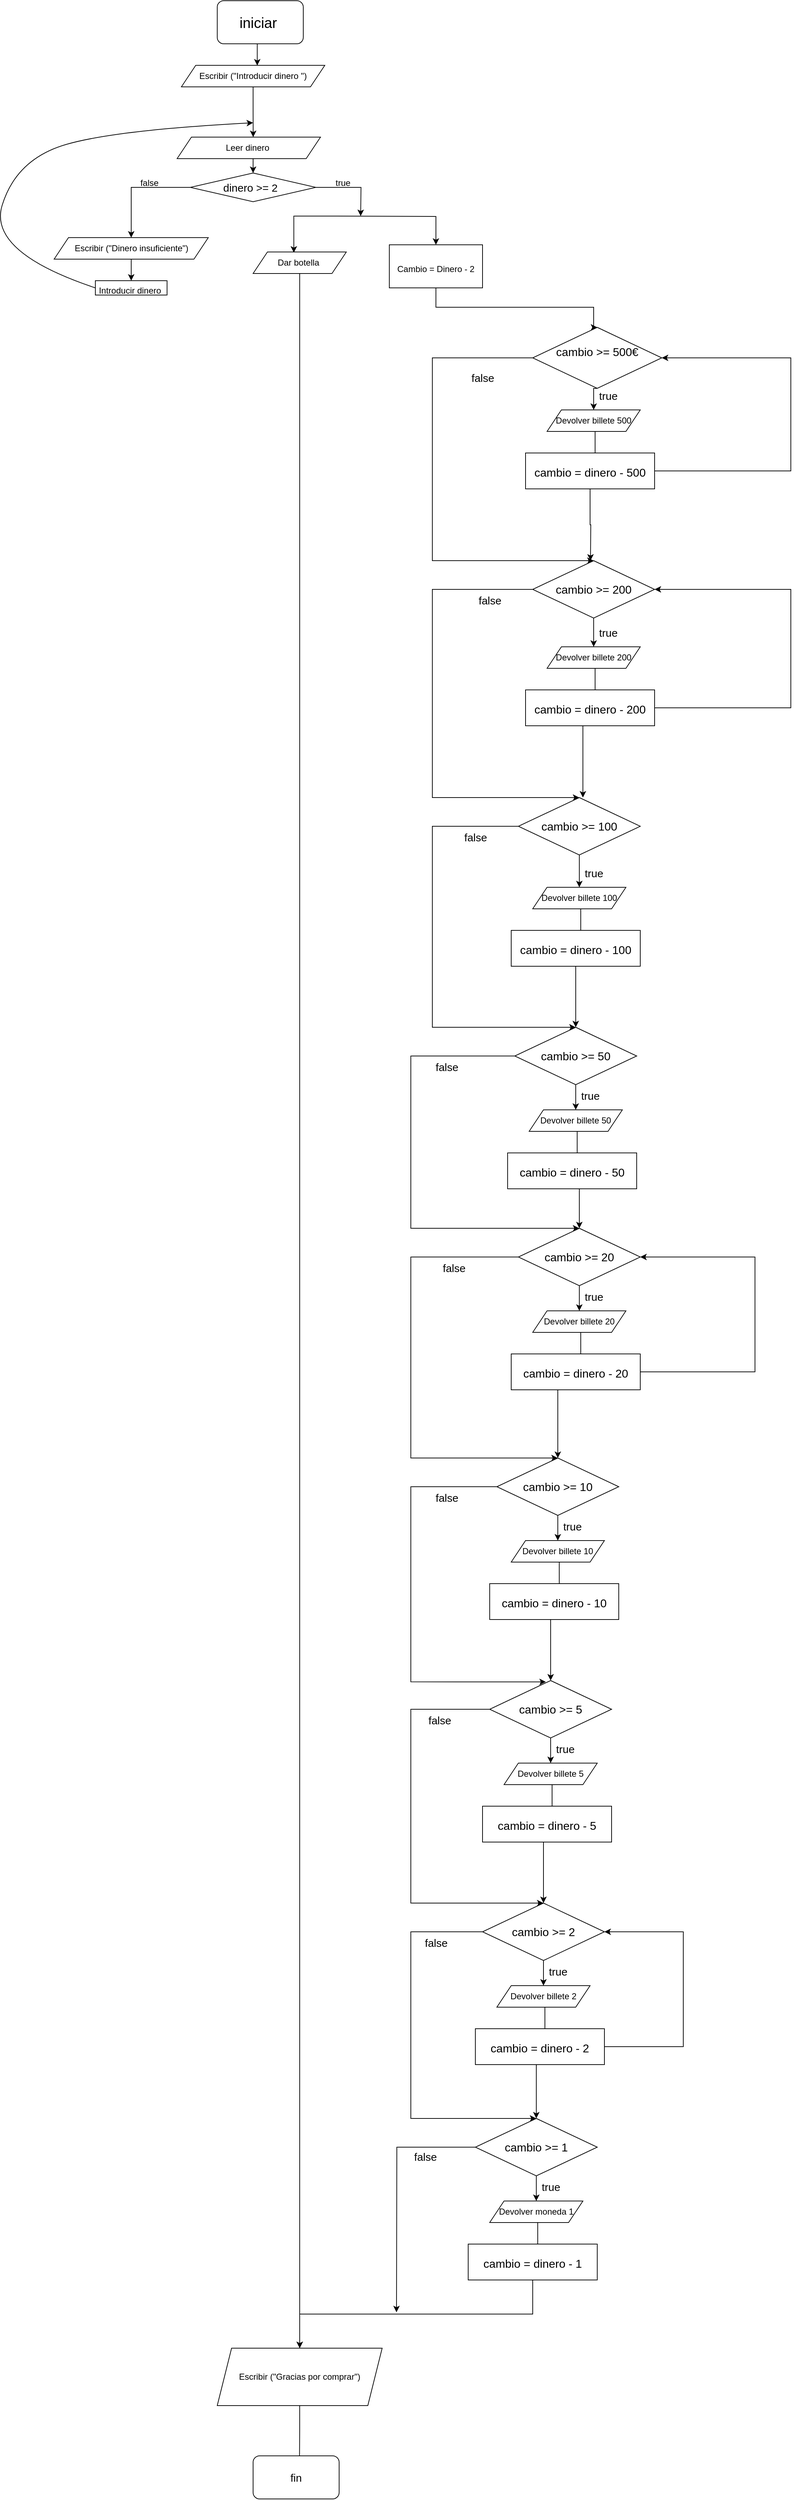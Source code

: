 <mxfile version="20.3.3" type="github">
  <diagram id="sttQ9vXUCq9UvJe0Id4P" name="Página-1">
    <mxGraphModel dx="1185" dy="1804" grid="1" gridSize="10" guides="1" tooltips="1" connect="1" arrows="1" fold="1" page="1" pageScale="1" pageWidth="827" pageHeight="1169" math="0" shadow="0">
      <root>
        <mxCell id="0" />
        <mxCell id="1" parent="0" />
        <mxCell id="5afcZ3_Ja8RxjOa46S36-48" style="edgeStyle=orthogonalEdgeStyle;rounded=0;orthogonalLoop=1;jettySize=auto;html=1;exitX=0.5;exitY=1;exitDx=0;exitDy=0;entryX=0.529;entryY=0.01;entryDx=0;entryDy=0;entryPerimeter=0;fontSize=15;" edge="1" parent="1" source="cwpP_aH2PxJBFw5BAHNS-1" target="5afcZ3_Ja8RxjOa46S36-45">
          <mxGeometry relative="1" as="geometry" />
        </mxCell>
        <mxCell id="cwpP_aH2PxJBFw5BAHNS-1" value="&lt;font style=&quot;font-size: 20px;&quot;&gt;iniciar&amp;nbsp;&lt;/font&gt;" style="rounded=1;whiteSpace=wrap;html=1;" parent="1" vertex="1">
          <mxGeometry x="370" y="-80" width="120" height="60" as="geometry" />
        </mxCell>
        <mxCell id="5afcZ3_Ja8RxjOa46S36-56" style="edgeStyle=orthogonalEdgeStyle;rounded=0;orthogonalLoop=1;jettySize=auto;html=1;exitX=0.5;exitY=1;exitDx=0;exitDy=0;entryX=0.5;entryY=0;entryDx=0;entryDy=0;fontSize=15;" edge="1" parent="1" source="cwpP_aH2PxJBFw5BAHNS-3" target="5afcZ3_Ja8RxjOa46S36-55">
          <mxGeometry relative="1" as="geometry" />
        </mxCell>
        <mxCell id="cwpP_aH2PxJBFw5BAHNS-3" value="Leer dinero&amp;nbsp;" style="shape=parallelogram;perimeter=parallelogramPerimeter;whiteSpace=wrap;html=1;fixedSize=1;" parent="1" vertex="1">
          <mxGeometry x="314" y="110" width="200" height="30" as="geometry" />
        </mxCell>
        <mxCell id="5afcZ3_Ja8RxjOa46S36-2" style="edgeStyle=orthogonalEdgeStyle;rounded=0;orthogonalLoop=1;jettySize=auto;html=1;exitX=0.5;exitY=1;exitDx=0;exitDy=0;entryX=0.437;entryY=0.033;entryDx=0;entryDy=0;entryPerimeter=0;" edge="1" parent="1" target="5afcZ3_Ja8RxjOa46S36-1">
          <mxGeometry relative="1" as="geometry">
            <mxPoint x="535" y="220" as="sourcePoint" />
            <Array as="points">
              <mxPoint x="477" y="220" />
            </Array>
          </mxGeometry>
        </mxCell>
        <mxCell id="5afcZ3_Ja8RxjOa46S36-4" style="edgeStyle=orthogonalEdgeStyle;rounded=0;orthogonalLoop=1;jettySize=auto;html=1;exitX=0.5;exitY=1;exitDx=0;exitDy=0;entryX=0.5;entryY=0;entryDx=0;entryDy=0;" edge="1" parent="1" target="5afcZ3_Ja8RxjOa46S36-3">
          <mxGeometry relative="1" as="geometry">
            <mxPoint x="535" y="220" as="sourcePoint" />
          </mxGeometry>
        </mxCell>
        <mxCell id="cwpP_aH2PxJBFw5BAHNS-13" value="&lt;span style=&quot;font-size: 12px;&quot;&gt;true&lt;/span&gt;" style="text;html=1;align=center;verticalAlign=middle;resizable=0;points=[];autosize=1;strokeColor=none;fillColor=none;fontSize=20;" parent="1" vertex="1">
          <mxGeometry x="525" y="150" width="40" height="40" as="geometry" />
        </mxCell>
        <mxCell id="cwpP_aH2PxJBFw5BAHNS-14" value="&lt;span style=&quot;font-size: 12px;&quot;&gt;false&lt;/span&gt;" style="text;html=1;align=center;verticalAlign=middle;resizable=0;points=[];autosize=1;strokeColor=none;fillColor=none;fontSize=20;" parent="1" vertex="1">
          <mxGeometry x="250" y="150" width="50" height="40" as="geometry" />
        </mxCell>
        <mxCell id="cwpP_aH2PxJBFw5BAHNS-23" style="edgeStyle=orthogonalEdgeStyle;rounded=0;orthogonalLoop=1;jettySize=auto;html=1;exitX=0.5;exitY=1;exitDx=0;exitDy=0;entryX=0.5;entryY=0;entryDx=0;entryDy=0;fontSize=12;" parent="1" source="cwpP_aH2PxJBFw5BAHNS-19" target="cwpP_aH2PxJBFw5BAHNS-22" edge="1">
          <mxGeometry relative="1" as="geometry" />
        </mxCell>
        <mxCell id="cwpP_aH2PxJBFw5BAHNS-19" value="Escribir (&quot;Dinero insuficiente&quot;)" style="shape=parallelogram;perimeter=parallelogramPerimeter;whiteSpace=wrap;html=1;fixedSize=1;fontSize=12;" parent="1" vertex="1">
          <mxGeometry x="142.5" y="250" width="215" height="30" as="geometry" />
        </mxCell>
        <mxCell id="cwpP_aH2PxJBFw5BAHNS-22" value="&lt;span style=&quot;font-size: 12px;&quot;&gt;Introducir dinero&amp;nbsp;&lt;/span&gt;" style="rounded=0;whiteSpace=wrap;html=1;fontSize=20;" parent="1" vertex="1">
          <mxGeometry x="200" y="310" width="100" height="20" as="geometry" />
        </mxCell>
        <mxCell id="cwpP_aH2PxJBFw5BAHNS-24" value="" style="curved=1;endArrow=classic;html=1;rounded=0;fontSize=12;exitX=0;exitY=0.5;exitDx=0;exitDy=0;" parent="1" source="cwpP_aH2PxJBFw5BAHNS-22" edge="1">
          <mxGeometry width="50" height="50" relative="1" as="geometry">
            <mxPoint x="320" y="280" as="sourcePoint" />
            <mxPoint x="420" y="90" as="targetPoint" />
            <Array as="points">
              <mxPoint x="50" y="270" />
              <mxPoint x="90" y="140" />
              <mxPoint x="230" y="100" />
            </Array>
          </mxGeometry>
        </mxCell>
        <mxCell id="5afcZ3_Ja8RxjOa46S36-125" style="edgeStyle=orthogonalEdgeStyle;rounded=0;orthogonalLoop=1;jettySize=auto;html=1;exitX=0.5;exitY=1;exitDx=0;exitDy=0;entryX=0.5;entryY=0;entryDx=0;entryDy=0;fontSize=15;" edge="1" parent="1" source="5afcZ3_Ja8RxjOa46S36-1" target="5afcZ3_Ja8RxjOa46S36-124">
          <mxGeometry relative="1" as="geometry" />
        </mxCell>
        <mxCell id="5afcZ3_Ja8RxjOa46S36-1" value="Dar botella&amp;nbsp;" style="shape=parallelogram;perimeter=parallelogramPerimeter;whiteSpace=wrap;html=1;fixedSize=1;fontSize=12;" vertex="1" parent="1">
          <mxGeometry x="420" y="270" width="130" height="30" as="geometry" />
        </mxCell>
        <mxCell id="5afcZ3_Ja8RxjOa46S36-61" style="edgeStyle=orthogonalEdgeStyle;rounded=0;orthogonalLoop=1;jettySize=auto;html=1;exitX=0.5;exitY=1;exitDx=0;exitDy=0;entryX=0.5;entryY=0;entryDx=0;entryDy=0;fontSize=15;" edge="1" parent="1" source="5afcZ3_Ja8RxjOa46S36-3" target="5afcZ3_Ja8RxjOa46S36-60">
          <mxGeometry relative="1" as="geometry">
            <Array as="points">
              <mxPoint x="675" y="347" />
              <mxPoint x="895" y="347" />
            </Array>
          </mxGeometry>
        </mxCell>
        <mxCell id="5afcZ3_Ja8RxjOa46S36-3" value="&lt;span style=&quot;font-size: 12px;&quot;&gt;Cambio = Dinero - 2&lt;/span&gt;" style="rounded=0;whiteSpace=wrap;html=1;fontSize=20;" vertex="1" parent="1">
          <mxGeometry x="610" y="260" width="130" height="60" as="geometry" />
        </mxCell>
        <mxCell id="5afcZ3_Ja8RxjOa46S36-54" style="edgeStyle=orthogonalEdgeStyle;rounded=0;orthogonalLoop=1;jettySize=auto;html=1;exitX=0.5;exitY=1;exitDx=0;exitDy=0;entryX=0.539;entryY=0.186;entryDx=0;entryDy=0;entryPerimeter=0;fontSize=15;" edge="1" parent="1" source="5afcZ3_Ja8RxjOa46S36-39" target="5afcZ3_Ja8RxjOa46S36-49">
          <mxGeometry relative="1" as="geometry" />
        </mxCell>
        <mxCell id="5afcZ3_Ja8RxjOa46S36-39" value="Devolver billete 500" style="shape=parallelogram;perimeter=parallelogramPerimeter;whiteSpace=wrap;html=1;fixedSize=1;fontSize=12;" vertex="1" parent="1">
          <mxGeometry x="830" y="490" width="130" height="30" as="geometry" />
        </mxCell>
        <mxCell id="5afcZ3_Ja8RxjOa46S36-47" style="edgeStyle=orthogonalEdgeStyle;rounded=0;orthogonalLoop=1;jettySize=auto;html=1;exitX=0.5;exitY=1;exitDx=0;exitDy=0;fontSize=15;" edge="1" parent="1" source="5afcZ3_Ja8RxjOa46S36-45">
          <mxGeometry relative="1" as="geometry">
            <mxPoint x="420.143" y="110" as="targetPoint" />
          </mxGeometry>
        </mxCell>
        <mxCell id="5afcZ3_Ja8RxjOa46S36-45" value="Escribir (&quot;Introducir dinero &quot;)" style="shape=parallelogram;perimeter=parallelogramPerimeter;whiteSpace=wrap;html=1;fixedSize=1;" vertex="1" parent="1">
          <mxGeometry x="320" y="10" width="200" height="30" as="geometry" />
        </mxCell>
        <mxCell id="5afcZ3_Ja8RxjOa46S36-121" style="edgeStyle=orthogonalEdgeStyle;rounded=0;orthogonalLoop=1;jettySize=auto;html=1;exitX=1;exitY=0.5;exitDx=0;exitDy=0;entryX=1;entryY=0.5;entryDx=0;entryDy=0;fontSize=15;" edge="1" parent="1" source="5afcZ3_Ja8RxjOa46S36-49" target="5afcZ3_Ja8RxjOa46S36-60">
          <mxGeometry relative="1" as="geometry">
            <Array as="points">
              <mxPoint x="1170" y="575" />
              <mxPoint x="1170" y="417" />
            </Array>
          </mxGeometry>
        </mxCell>
        <mxCell id="5afcZ3_Ja8RxjOa46S36-129" style="edgeStyle=orthogonalEdgeStyle;rounded=0;orthogonalLoop=1;jettySize=auto;html=1;exitX=0.5;exitY=1;exitDx=0;exitDy=0;fontSize=15;" edge="1" parent="1" source="5afcZ3_Ja8RxjOa46S36-49">
          <mxGeometry relative="1" as="geometry">
            <mxPoint x="890.529" y="700" as="targetPoint" />
          </mxGeometry>
        </mxCell>
        <mxCell id="5afcZ3_Ja8RxjOa46S36-49" value="&lt;span id=&quot;docs-internal-guid-c6372280-7fff-ea43-9687-3bab6734c77f&quot;&gt;&lt;span style=&quot;font-size: 12pt; font-family: Arial; background-color: transparent; font-variant-numeric: normal; font-variant-east-asian: normal; vertical-align: baseline;&quot;&gt;cambio = dinero - 500&lt;/span&gt;&lt;/span&gt;" style="rounded=0;whiteSpace=wrap;html=1;fontSize=20;" vertex="1" parent="1">
          <mxGeometry x="800" y="550" width="180" height="50" as="geometry" />
        </mxCell>
        <mxCell id="5afcZ3_Ja8RxjOa46S36-57" style="edgeStyle=orthogonalEdgeStyle;rounded=0;orthogonalLoop=1;jettySize=auto;html=1;exitX=1;exitY=0.5;exitDx=0;exitDy=0;fontSize=15;" edge="1" parent="1" source="5afcZ3_Ja8RxjOa46S36-55">
          <mxGeometry relative="1" as="geometry">
            <mxPoint x="570" y="220" as="targetPoint" />
          </mxGeometry>
        </mxCell>
        <mxCell id="5afcZ3_Ja8RxjOa46S36-59" style="edgeStyle=orthogonalEdgeStyle;rounded=0;orthogonalLoop=1;jettySize=auto;html=1;exitX=0;exitY=0.5;exitDx=0;exitDy=0;entryX=0.5;entryY=0;entryDx=0;entryDy=0;fontSize=15;" edge="1" parent="1" source="5afcZ3_Ja8RxjOa46S36-55" target="cwpP_aH2PxJBFw5BAHNS-19">
          <mxGeometry relative="1" as="geometry" />
        </mxCell>
        <mxCell id="5afcZ3_Ja8RxjOa46S36-55" value="dinero &amp;gt;= 2&amp;nbsp;&amp;nbsp;" style="rhombus;whiteSpace=wrap;html=1;fontSize=15;" vertex="1" parent="1">
          <mxGeometry x="332.5" y="160" width="175" height="40" as="geometry" />
        </mxCell>
        <mxCell id="5afcZ3_Ja8RxjOa46S36-64" style="edgeStyle=orthogonalEdgeStyle;rounded=0;orthogonalLoop=1;jettySize=auto;html=1;exitX=0.5;exitY=1;exitDx=0;exitDy=0;entryX=0.5;entryY=0;entryDx=0;entryDy=0;fontSize=15;" edge="1" parent="1" source="5afcZ3_Ja8RxjOa46S36-60" target="5afcZ3_Ja8RxjOa46S36-39">
          <mxGeometry relative="1" as="geometry" />
        </mxCell>
        <mxCell id="5afcZ3_Ja8RxjOa46S36-138" style="edgeStyle=orthogonalEdgeStyle;rounded=0;orthogonalLoop=1;jettySize=auto;html=1;exitX=0;exitY=0.5;exitDx=0;exitDy=0;fontSize=15;entryX=0.5;entryY=0;entryDx=0;entryDy=0;" edge="1" parent="1" source="5afcZ3_Ja8RxjOa46S36-60" target="5afcZ3_Ja8RxjOa46S36-69">
          <mxGeometry relative="1" as="geometry">
            <mxPoint x="690" y="790" as="targetPoint" />
            <Array as="points">
              <mxPoint x="670" y="417" />
              <mxPoint x="670" y="700" />
            </Array>
          </mxGeometry>
        </mxCell>
        <mxCell id="5afcZ3_Ja8RxjOa46S36-60" value="&lt;span style=&quot;font-family: Arial; font-size: 16px;&quot;&gt;cambio &amp;gt;= 500&lt;/span&gt;&lt;span id=&quot;docs-internal-guid-7b3b31d9-7fff-f5a7-69d7-16451cbd66a6&quot;&gt;&lt;span style=&quot;font-size: 12pt; font-family: Arial; background-color: transparent; font-variant-numeric: normal; font-variant-east-asian: normal; vertical-align: baseline;&quot;&gt;€&lt;/span&gt;&lt;/span&gt;&lt;span style=&quot;font-family: Arial; font-size: 16px;&quot;&gt;&lt;br&gt;&lt;/span&gt;&lt;span style=&quot;color: rgba(0, 0, 0, 0); font-family: monospace; font-size: 0px; text-align: start;&quot;&gt;%3CmxGraphModel%3E%3Croot%3E%3CmxCell%20id%3D%220%22%2F%3E%3CmxCell%20id%3D%221%22%20parent%3D%220%22%2F%3E%3CmxCell%20id%3D%222%22%20style%3D%22edgeStyle%3DorthogonalEdgeStyle%3Brounded%3D0%3BorthogonalLoop%3D1%3BjettySize%3Dauto%3Bhtml%3D1%3BexitX%3D0.5%3BexitY%3D1%3BexitDx%3D0%3BexitDy%3D0%3BentryX%3D0.539%3BentryY%3D0.186%3BentryDx%3D0%3BentryDy%3D0%3BentryPerimeter%3D0%3BfontSize%3D15%3B%22%20edge%3D%221%22%20source%3D%223%22%20target%3D%224%22%20parent%3D%221%22%3E%3CmxGeometry%20relative%3D%221%22%20as%3D%22geometry%22%2F%3E%3C%2FmxCell%3E%3CmxCell%20id%3D%223%22%20value%3D%22Devolver%20billete%2050%22%20style%3D%22shape%3Dparallelogram%3Bperimeter%3DparallelogramPerimeter%3BwhiteSpace%3Dwrap%3Bhtml%3D1%3BfixedSize%3D1%3BfontSize%3D12%3B%22%20vertex%3D%221%22%20parent%3D%221%22%3E%3CmxGeometry%20x%3D%22760%22%20y%3D%222725%22%20width%3D%22130%22%20height%3D%2230%22%20as%3D%22geometry%22%2F%3E%3C%2FmxCell%3E%3CmxCell%20id%3D%224%22%20value%3D%22%26lt%3Bspan%20id%3D%26quot%3Bdocs-internal-guid-c6372280-7fff-ea43-9687-3bab6734c77f%26quot%3B%26gt%3B%26lt%3Bspan%20style%3D%26quot%3Bfont-size%3A%2012pt%3B%20font-family%3A%20Arial%3B%20background-color%3A%20transparent%3B%20font-variant-numeric%3A%20normal%3B%20font-variant-east-asian%3A%20normal%3B%20vertical-align%3A%20baseline%3B%26quot%3B%26gt%3Bcambio%20%3D%20dinero%20-%2050%26lt%3B%2Fspan%26gt%3B%26lt%3B%2Fspan%26gt%3B%22%20style%3D%22rounded%3D0%3BwhiteSpace%3Dwrap%3Bhtml%3D1%3BfontSize%3D20%3B%22%20vertex%3D%221%22%20parent%3D%221%22%3E%3CmxGeometry%20x%3D%22730%22%20y%3D%222785%22%20width%3D%22180%22%20height%3D%2250%22%20as%3D%22geometry%22%2F%3E%3C%2FmxCell%3E%3CmxCell%20id%3D%225%22%20style%3D%22edgeStyle%3DorthogonalEdgeStyle%3Brounded%3D0%3BorthogonalLoop%3D1%3BjettySize%3Dauto%3Bhtml%3D1%3BexitX%3D0.5%3BexitY%3D1%3BexitDx%3D0%3BexitDy%3D0%3BentryX%3D0.5%3BentryY%3D0%3BentryDx%3D0%3BentryDy%3D0%3BfontSize%3D15%3B%22%20edge%3D%221%22%20source%3D%226%22%20target%3D%223%22%20parent%3D%221%22%3E%3CmxGeometry%20relative%3D%221%22%20as%3D%22geometry%22%2F%3E%3C%2FmxCell%3E%3CmxCell%20id%3D%226%22%20value%3D%22%26lt%3Bspan%20style%3D%26quot%3Bfont-family%3A%20Arial%3B%20font-size%3A%2016px%3B%26quot%3B%26gt%3Bcambio%20%26amp%3Bgt%3B%3D%2050%26lt%3B%2Fspan%26gt%3B%22%20style%3D%22rhombus%3BwhiteSpace%3Dwrap%3Bhtml%3D1%3BfontSize%3D15%3B%22%20vertex%3D%221%22%20parent%3D%221%22%3E%3CmxGeometry%20x%3D%22740%22%20y%3D%222610%22%20width%3D%22170%22%20height%3D%2280%22%20as%3D%22geometry%22%2F%3E%3C%2FmxCell%3E%3CmxCell%20id%3D%227%22%20value%3D%22true%22%20style%3D%22text%3Bhtml%3D1%3Balign%3Dcenter%3BverticalAlign%3Dmiddle%3Bresizable%3D0%3Bpoints%3D%5B%5D%3Bautosize%3D1%3BstrokeColor%3Dnone%3BfillColor%3Dnone%3BfontSize%3D15%3B%22%20vertex%3D%221%22%20parent%3D%221%22%3E%3CmxGeometry%20x%3D%22820%22%20y%3D%222690%22%20width%3D%2250%22%20height%3D%2230%22%20as%3D%22geometry%22%2F%3E%3C%2FmxCell%3E%3C%2Froot%3E%3C%2FmxGraphModel%3E&lt;/span&gt;&lt;span style=&quot;color: rgba(0, 0, 0, 0); font-family: monospace; font-size: 0px; text-align: start;&quot;&gt;%3CmxGraphModel%3E%3Croot%3E%3CmxCell%20id%3D%220%22%2F%3E%3CmxCell%20id%3D%221%22%20parent%3D%220%22%2F%3E%3CmxCell%20id%3D%222%22%20style%3D%22edgeStyle%3DorthogonalEdgeStyle%3Brounded%3D0%3BorthogonalLoop%3D1%3BjettySize%3Dauto%3Bhtml%3D1%3BexitX%3D0.5%3BexitY%3D1%3BexitDx%3D0%3BexitDy%3D0%3BentryX%3D0.539%3BentryY%3D0.186%3BentryDx%3D0%3BentryDy%3D0%3BentryPerimeter%3D0%3BfontSize%3D15%3B%22%20edge%3D%221%22%20source%3D%223%22%20target%3D%224%22%20parent%3D%221%22%3E%3CmxGeometry%20relative%3D%221%22%20as%3D%22geometry%22%2F%3E%3C%2FmxCell%3E%3CmxCell%20id%3D%223%22%20value%3D%22Devolver%20billete%2050%22%20style%3D%22shape%3Dparallelogram%3Bperimeter%3DparallelogramPerimeter%3BwhiteSpace%3Dwrap%3Bhtml%3D1%3BfixedSize%3D1%3BfontSize%3D12%3B%22%20vertex%3D%221%22%20parent%3D%221%22%3E%3CmxGeometry%20x%3D%22760%22%20y%3D%222725%22%20width%3D%22130%22%20height%3D%2230%22%20as%3D%22geometry%22%2F%3E%3C%2FmxCell%3E%3CmxCell%20id%3D%224%22%20value%3D%22%26lt%3Bspan%20id%3D%26quot%3Bdocs-internal-guid-c6372280-7fff-ea43-9687-3bab6734c77f%26quot%3B%26gt%3B%26lt%3Bspan%20style%3D%26quot%3Bfont-size%3A%2012pt%3B%20font-family%3A%20Arial%3B%20background-color%3A%20transparent%3B%20font-variant-numeric%3A%20normal%3B%20font-variant-east-asian%3A%20normal%3B%20vertical-align%3A%20baseline%3B%26quot%3B%26gt%3Bcambio%20%3D%20dinero%20-%2050%26lt%3B%2Fspan%26gt%3B%26lt%3B%2Fspan%26gt%3B%22%20style%3D%22rounded%3D0%3BwhiteSpace%3Dwrap%3Bhtml%3D1%3BfontSize%3D20%3B%22%20vertex%3D%221%22%20parent%3D%221%22%3E%3CmxGeometry%20x%3D%22730%22%20y%3D%222785%22%20width%3D%22180%22%20height%3D%2250%22%20as%3D%22geometry%22%2F%3E%3C%2FmxCell%3E%3CmxCell%20id%3D%225%22%20style%3D%22edgeStyle%3DorthogonalEdgeStyle%3Brounded%3D0%3BorthogonalLoop%3D1%3BjettySize%3Dauto%3Bhtml%3D1%3BexitX%3D0.5%3BexitY%3D1%3BexitDx%3D0%3BexitDy%3D0%3BentryX%3D0.5%3BentryY%3D0%3BentryDx%3D0%3BentryDy%3D0%3BfontSize%3D15%3B%22%20edge%3D%221%22%20source%3D%226%22%20target%3D%223%22%20parent%3D%221%22%3E%3CmxGeometry%20relative%3D%221%22%20as%3D%22geometry%22%2F%3E%3C%2FmxCell%3E%3CmxCell%20id%3D%226%22%20value%3D%22%26lt%3Bspan%20style%3D%26quot%3Bfont-family%3A%20Arial%3B%20font-size%3A%2016px%3B%26quot%3B%26gt%3Bcambio%20%26amp%3Bgt%3B%3D%2050%26lt%3B%2Fspan%26gt%3B%22%20style%3D%22rhombus%3BwhiteSpace%3Dwrap%3Bhtml%3D1%3BfontSize%3D15%3B%22%20vertex%3D%221%22%20parent%3D%221%22%3E%3CmxGeometry%20x%3D%22740%22%20y%3D%222610%22%20width%3D%22170%22%20height%3D%2280%22%20as%3D%22geometry%22%2F%3E%3C%2FmxCell%3E%3CmxCell%20id%3D%227%22%20value%3D%22true%22%20style%3D%22text%3Bhtml%3D1%3Balign%3Dcenter%3BverticalAlign%3Dmiddle%3Bresizable%3D0%3Bpoints%3D%5B%5D%3Bautosize%3D1%3BstrokeColor%3Dnone%3BfillColor%3Dnone%3BfontSize%3D15%3B%22%20vertex%3D%221%22%20parent%3D%221%22%3E%3CmxGeometry%20x%3D%22820%22%20y%3D%222690%22%20width%3D%2250%22%20height%3D%2230%22%20as%3D%22geometry%22%2F%3E%3C%2FmxCell%3E%3C%2Froot%3E%3C%2FmxGraphModel%3E&lt;/span&gt;" style="rhombus;whiteSpace=wrap;html=1;fontSize=15;" vertex="1" parent="1">
          <mxGeometry x="810" y="375" width="180" height="85" as="geometry" />
        </mxCell>
        <mxCell id="5afcZ3_Ja8RxjOa46S36-63" value="true" style="text;html=1;align=center;verticalAlign=middle;resizable=0;points=[];autosize=1;strokeColor=none;fillColor=none;fontSize=15;" vertex="1" parent="1">
          <mxGeometry x="890" y="455" width="50" height="30" as="geometry" />
        </mxCell>
        <mxCell id="5afcZ3_Ja8RxjOa46S36-65" style="edgeStyle=orthogonalEdgeStyle;rounded=0;orthogonalLoop=1;jettySize=auto;html=1;exitX=0.5;exitY=1;exitDx=0;exitDy=0;entryX=0.539;entryY=0.186;entryDx=0;entryDy=0;entryPerimeter=0;fontSize=15;" edge="1" parent="1" source="5afcZ3_Ja8RxjOa46S36-66" target="5afcZ3_Ja8RxjOa46S36-67">
          <mxGeometry relative="1" as="geometry" />
        </mxCell>
        <mxCell id="5afcZ3_Ja8RxjOa46S36-66" value="Devolver billete 200" style="shape=parallelogram;perimeter=parallelogramPerimeter;whiteSpace=wrap;html=1;fixedSize=1;fontSize=12;" vertex="1" parent="1">
          <mxGeometry x="830" y="820" width="130" height="30" as="geometry" />
        </mxCell>
        <mxCell id="5afcZ3_Ja8RxjOa46S36-120" style="edgeStyle=orthogonalEdgeStyle;rounded=0;orthogonalLoop=1;jettySize=auto;html=1;exitX=1;exitY=0.5;exitDx=0;exitDy=0;entryX=1;entryY=0.5;entryDx=0;entryDy=0;fontSize=15;" edge="1" parent="1" source="5afcZ3_Ja8RxjOa46S36-67" target="5afcZ3_Ja8RxjOa46S36-69">
          <mxGeometry relative="1" as="geometry">
            <Array as="points">
              <mxPoint x="1170" y="905" />
              <mxPoint x="1170" y="740" />
            </Array>
          </mxGeometry>
        </mxCell>
        <mxCell id="5afcZ3_Ja8RxjOa46S36-131" style="edgeStyle=orthogonalEdgeStyle;rounded=0;orthogonalLoop=1;jettySize=auto;html=1;exitX=0.5;exitY=1;exitDx=0;exitDy=0;fontSize=15;" edge="1" parent="1" source="5afcZ3_Ja8RxjOa46S36-67">
          <mxGeometry relative="1" as="geometry">
            <mxPoint x="880.0" y="1030" as="targetPoint" />
            <Array as="points">
              <mxPoint x="880" y="930" />
            </Array>
          </mxGeometry>
        </mxCell>
        <mxCell id="5afcZ3_Ja8RxjOa46S36-67" value="&lt;span id=&quot;docs-internal-guid-c6372280-7fff-ea43-9687-3bab6734c77f&quot;&gt;&lt;span style=&quot;font-size: 12pt; font-family: Arial; background-color: transparent; font-variant-numeric: normal; font-variant-east-asian: normal; vertical-align: baseline;&quot;&gt;cambio = dinero - 200&lt;/span&gt;&lt;/span&gt;" style="rounded=0;whiteSpace=wrap;html=1;fontSize=20;" vertex="1" parent="1">
          <mxGeometry x="800" y="880" width="180" height="50" as="geometry" />
        </mxCell>
        <mxCell id="5afcZ3_Ja8RxjOa46S36-68" style="edgeStyle=orthogonalEdgeStyle;rounded=0;orthogonalLoop=1;jettySize=auto;html=1;exitX=0.5;exitY=1;exitDx=0;exitDy=0;entryX=0.5;entryY=0;entryDx=0;entryDy=0;fontSize=15;" edge="1" parent="1" source="5afcZ3_Ja8RxjOa46S36-69" target="5afcZ3_Ja8RxjOa46S36-66">
          <mxGeometry relative="1" as="geometry" />
        </mxCell>
        <mxCell id="5afcZ3_Ja8RxjOa46S36-140" style="edgeStyle=orthogonalEdgeStyle;rounded=0;orthogonalLoop=1;jettySize=auto;html=1;exitX=0;exitY=0.5;exitDx=0;exitDy=0;entryX=0.5;entryY=0;entryDx=0;entryDy=0;fontSize=15;" edge="1" parent="1" source="5afcZ3_Ja8RxjOa46S36-69" target="5afcZ3_Ja8RxjOa46S36-75">
          <mxGeometry relative="1" as="geometry">
            <Array as="points">
              <mxPoint x="670" y="740" />
              <mxPoint x="670" y="1030" />
            </Array>
          </mxGeometry>
        </mxCell>
        <mxCell id="5afcZ3_Ja8RxjOa46S36-69" value="&lt;span style=&quot;font-family: Arial; font-size: 16px;&quot;&gt;cambio &amp;gt;= 200&lt;/span&gt;" style="rhombus;whiteSpace=wrap;html=1;fontSize=15;" vertex="1" parent="1">
          <mxGeometry x="810" y="700" width="170" height="80" as="geometry" />
        </mxCell>
        <mxCell id="5afcZ3_Ja8RxjOa46S36-70" value="true" style="text;html=1;align=center;verticalAlign=middle;resizable=0;points=[];autosize=1;strokeColor=none;fillColor=none;fontSize=15;" vertex="1" parent="1">
          <mxGeometry x="890" y="785" width="50" height="30" as="geometry" />
        </mxCell>
        <mxCell id="5afcZ3_Ja8RxjOa46S36-71" style="edgeStyle=orthogonalEdgeStyle;rounded=0;orthogonalLoop=1;jettySize=auto;html=1;exitX=0.5;exitY=1;exitDx=0;exitDy=0;entryX=0.539;entryY=0.186;entryDx=0;entryDy=0;entryPerimeter=0;fontSize=15;" edge="1" parent="1" source="5afcZ3_Ja8RxjOa46S36-72" target="5afcZ3_Ja8RxjOa46S36-73">
          <mxGeometry relative="1" as="geometry" />
        </mxCell>
        <mxCell id="5afcZ3_Ja8RxjOa46S36-72" value="Devolver billete 100" style="shape=parallelogram;perimeter=parallelogramPerimeter;whiteSpace=wrap;html=1;fixedSize=1;fontSize=12;" vertex="1" parent="1">
          <mxGeometry x="810" y="1155" width="130" height="30" as="geometry" />
        </mxCell>
        <mxCell id="5afcZ3_Ja8RxjOa46S36-132" style="edgeStyle=orthogonalEdgeStyle;rounded=0;orthogonalLoop=1;jettySize=auto;html=1;exitX=0.5;exitY=1;exitDx=0;exitDy=0;fontSize=15;" edge="1" parent="1" source="5afcZ3_Ja8RxjOa46S36-73" target="5afcZ3_Ja8RxjOa46S36-81">
          <mxGeometry relative="1" as="geometry">
            <mxPoint x="870.529" y="1340" as="targetPoint" />
          </mxGeometry>
        </mxCell>
        <mxCell id="5afcZ3_Ja8RxjOa46S36-73" value="&lt;span id=&quot;docs-internal-guid-c6372280-7fff-ea43-9687-3bab6734c77f&quot;&gt;&lt;span style=&quot;font-size: 12pt; font-family: Arial; background-color: transparent; font-variant-numeric: normal; font-variant-east-asian: normal; vertical-align: baseline;&quot;&gt;cambio = dinero - 100&lt;/span&gt;&lt;/span&gt;" style="rounded=0;whiteSpace=wrap;html=1;fontSize=20;" vertex="1" parent="1">
          <mxGeometry x="780" y="1215" width="180" height="50" as="geometry" />
        </mxCell>
        <mxCell id="5afcZ3_Ja8RxjOa46S36-74" style="edgeStyle=orthogonalEdgeStyle;rounded=0;orthogonalLoop=1;jettySize=auto;html=1;exitX=0.5;exitY=1;exitDx=0;exitDy=0;entryX=0.5;entryY=0;entryDx=0;entryDy=0;fontSize=15;" edge="1" parent="1" source="5afcZ3_Ja8RxjOa46S36-75" target="5afcZ3_Ja8RxjOa46S36-72">
          <mxGeometry relative="1" as="geometry" />
        </mxCell>
        <mxCell id="5afcZ3_Ja8RxjOa46S36-141" style="edgeStyle=orthogonalEdgeStyle;rounded=0;orthogonalLoop=1;jettySize=auto;html=1;exitX=0;exitY=0.5;exitDx=0;exitDy=0;entryX=0.5;entryY=0;entryDx=0;entryDy=0;fontSize=15;" edge="1" parent="1" source="5afcZ3_Ja8RxjOa46S36-75" target="5afcZ3_Ja8RxjOa46S36-81">
          <mxGeometry relative="1" as="geometry">
            <Array as="points">
              <mxPoint x="670" y="1070" />
              <mxPoint x="670" y="1350" />
            </Array>
          </mxGeometry>
        </mxCell>
        <mxCell id="5afcZ3_Ja8RxjOa46S36-75" value="&lt;span style=&quot;font-family: Arial; font-size: 16px;&quot;&gt;cambio &amp;gt;= 100&lt;/span&gt;" style="rhombus;whiteSpace=wrap;html=1;fontSize=15;" vertex="1" parent="1">
          <mxGeometry x="790" y="1030" width="170" height="80" as="geometry" />
        </mxCell>
        <mxCell id="5afcZ3_Ja8RxjOa46S36-76" value="true" style="text;html=1;align=center;verticalAlign=middle;resizable=0;points=[];autosize=1;strokeColor=none;fillColor=none;fontSize=15;" vertex="1" parent="1">
          <mxGeometry x="870" y="1120" width="50" height="30" as="geometry" />
        </mxCell>
        <mxCell id="5afcZ3_Ja8RxjOa46S36-77" style="edgeStyle=orthogonalEdgeStyle;rounded=0;orthogonalLoop=1;jettySize=auto;html=1;exitX=0.5;exitY=1;exitDx=0;exitDy=0;entryX=0.539;entryY=0.186;entryDx=0;entryDy=0;entryPerimeter=0;fontSize=15;" edge="1" parent="1" source="5afcZ3_Ja8RxjOa46S36-78" target="5afcZ3_Ja8RxjOa46S36-79">
          <mxGeometry relative="1" as="geometry" />
        </mxCell>
        <mxCell id="5afcZ3_Ja8RxjOa46S36-78" value="Devolver billete 50" style="shape=parallelogram;perimeter=parallelogramPerimeter;whiteSpace=wrap;html=1;fixedSize=1;fontSize=12;" vertex="1" parent="1">
          <mxGeometry x="805" y="1465" width="130" height="30" as="geometry" />
        </mxCell>
        <mxCell id="5afcZ3_Ja8RxjOa46S36-145" style="edgeStyle=orthogonalEdgeStyle;rounded=0;orthogonalLoop=1;jettySize=auto;html=1;exitX=0.5;exitY=1;exitDx=0;exitDy=0;entryX=0.5;entryY=0;entryDx=0;entryDy=0;fontSize=15;" edge="1" parent="1" source="5afcZ3_Ja8RxjOa46S36-79" target="5afcZ3_Ja8RxjOa46S36-87">
          <mxGeometry relative="1" as="geometry">
            <Array as="points">
              <mxPoint x="875" y="1575" />
            </Array>
          </mxGeometry>
        </mxCell>
        <mxCell id="5afcZ3_Ja8RxjOa46S36-79" value="&lt;span id=&quot;docs-internal-guid-c6372280-7fff-ea43-9687-3bab6734c77f&quot;&gt;&lt;span style=&quot;font-size: 12pt; font-family: Arial; background-color: transparent; font-variant-numeric: normal; font-variant-east-asian: normal; vertical-align: baseline;&quot;&gt;cambio = dinero - 50&lt;/span&gt;&lt;/span&gt;" style="rounded=0;whiteSpace=wrap;html=1;fontSize=20;" vertex="1" parent="1">
          <mxGeometry x="775" y="1525" width="180" height="50" as="geometry" />
        </mxCell>
        <mxCell id="5afcZ3_Ja8RxjOa46S36-80" style="edgeStyle=orthogonalEdgeStyle;rounded=0;orthogonalLoop=1;jettySize=auto;html=1;exitX=0.5;exitY=1;exitDx=0;exitDy=0;entryX=0.5;entryY=0;entryDx=0;entryDy=0;fontSize=15;" edge="1" parent="1" source="5afcZ3_Ja8RxjOa46S36-81" target="5afcZ3_Ja8RxjOa46S36-78">
          <mxGeometry relative="1" as="geometry" />
        </mxCell>
        <mxCell id="5afcZ3_Ja8RxjOa46S36-143" style="edgeStyle=orthogonalEdgeStyle;rounded=0;orthogonalLoop=1;jettySize=auto;html=1;exitX=0;exitY=0.5;exitDx=0;exitDy=0;entryX=0.5;entryY=0;entryDx=0;entryDy=0;fontSize=15;" edge="1" parent="1" source="5afcZ3_Ja8RxjOa46S36-81" target="5afcZ3_Ja8RxjOa46S36-87">
          <mxGeometry relative="1" as="geometry">
            <Array as="points">
              <mxPoint x="640" y="1390" />
              <mxPoint x="640" y="1630" />
            </Array>
          </mxGeometry>
        </mxCell>
        <mxCell id="5afcZ3_Ja8RxjOa46S36-81" value="&lt;span style=&quot;font-family: Arial; font-size: 16px;&quot;&gt;cambio &amp;gt;= 50&lt;/span&gt;" style="rhombus;whiteSpace=wrap;html=1;fontSize=15;" vertex="1" parent="1">
          <mxGeometry x="785" y="1350" width="170" height="80" as="geometry" />
        </mxCell>
        <mxCell id="5afcZ3_Ja8RxjOa46S36-82" value="true" style="text;html=1;align=center;verticalAlign=middle;resizable=0;points=[];autosize=1;strokeColor=none;fillColor=none;fontSize=15;" vertex="1" parent="1">
          <mxGeometry x="865" y="1430" width="50" height="30" as="geometry" />
        </mxCell>
        <mxCell id="5afcZ3_Ja8RxjOa46S36-83" style="edgeStyle=orthogonalEdgeStyle;rounded=0;orthogonalLoop=1;jettySize=auto;html=1;exitX=0.5;exitY=1;exitDx=0;exitDy=0;entryX=0.539;entryY=0.186;entryDx=0;entryDy=0;entryPerimeter=0;fontSize=15;" edge="1" parent="1" source="5afcZ3_Ja8RxjOa46S36-84" target="5afcZ3_Ja8RxjOa46S36-85">
          <mxGeometry relative="1" as="geometry" />
        </mxCell>
        <mxCell id="5afcZ3_Ja8RxjOa46S36-84" value="Devolver billete 20" style="shape=parallelogram;perimeter=parallelogramPerimeter;whiteSpace=wrap;html=1;fixedSize=1;fontSize=12;" vertex="1" parent="1">
          <mxGeometry x="810" y="1745" width="130" height="30" as="geometry" />
        </mxCell>
        <mxCell id="5afcZ3_Ja8RxjOa46S36-122" style="edgeStyle=orthogonalEdgeStyle;rounded=0;orthogonalLoop=1;jettySize=auto;html=1;exitX=1;exitY=0.5;exitDx=0;exitDy=0;entryX=1;entryY=0.5;entryDx=0;entryDy=0;fontSize=15;" edge="1" parent="1" source="5afcZ3_Ja8RxjOa46S36-85" target="5afcZ3_Ja8RxjOa46S36-87">
          <mxGeometry relative="1" as="geometry">
            <Array as="points">
              <mxPoint x="1120" y="1830" />
              <mxPoint x="1120" y="1670" />
            </Array>
          </mxGeometry>
        </mxCell>
        <mxCell id="5afcZ3_Ja8RxjOa46S36-148" style="edgeStyle=orthogonalEdgeStyle;rounded=0;orthogonalLoop=1;jettySize=auto;html=1;exitX=0.5;exitY=1;exitDx=0;exitDy=0;entryX=0.5;entryY=0;entryDx=0;entryDy=0;fontSize=15;" edge="1" parent="1" source="5afcZ3_Ja8RxjOa46S36-85" target="5afcZ3_Ja8RxjOa46S36-93">
          <mxGeometry relative="1" as="geometry">
            <Array as="points">
              <mxPoint x="845" y="1855" />
            </Array>
          </mxGeometry>
        </mxCell>
        <mxCell id="5afcZ3_Ja8RxjOa46S36-85" value="&lt;span id=&quot;docs-internal-guid-c6372280-7fff-ea43-9687-3bab6734c77f&quot;&gt;&lt;span style=&quot;font-size: 12pt; font-family: Arial; background-color: transparent; font-variant-numeric: normal; font-variant-east-asian: normal; vertical-align: baseline;&quot;&gt;cambio = dinero - 20&lt;/span&gt;&lt;/span&gt;" style="rounded=0;whiteSpace=wrap;html=1;fontSize=20;" vertex="1" parent="1">
          <mxGeometry x="780" y="1805" width="180" height="50" as="geometry" />
        </mxCell>
        <mxCell id="5afcZ3_Ja8RxjOa46S36-86" style="edgeStyle=orthogonalEdgeStyle;rounded=0;orthogonalLoop=1;jettySize=auto;html=1;exitX=0.5;exitY=1;exitDx=0;exitDy=0;entryX=0.5;entryY=0;entryDx=0;entryDy=0;fontSize=15;" edge="1" parent="1" source="5afcZ3_Ja8RxjOa46S36-87" target="5afcZ3_Ja8RxjOa46S36-84">
          <mxGeometry relative="1" as="geometry" />
        </mxCell>
        <mxCell id="5afcZ3_Ja8RxjOa46S36-146" style="edgeStyle=orthogonalEdgeStyle;rounded=0;orthogonalLoop=1;jettySize=auto;html=1;exitX=0;exitY=0.5;exitDx=0;exitDy=0;entryX=0.5;entryY=0;entryDx=0;entryDy=0;fontSize=15;" edge="1" parent="1" source="5afcZ3_Ja8RxjOa46S36-87" target="5afcZ3_Ja8RxjOa46S36-93">
          <mxGeometry relative="1" as="geometry">
            <Array as="points">
              <mxPoint x="640" y="1670" />
              <mxPoint x="640" y="1950" />
            </Array>
          </mxGeometry>
        </mxCell>
        <mxCell id="5afcZ3_Ja8RxjOa46S36-87" value="&lt;span style=&quot;font-family: Arial; font-size: 16px;&quot;&gt;cambio &amp;gt;= 20&lt;/span&gt;" style="rhombus;whiteSpace=wrap;html=1;fontSize=15;" vertex="1" parent="1">
          <mxGeometry x="790" y="1630" width="170" height="80" as="geometry" />
        </mxCell>
        <mxCell id="5afcZ3_Ja8RxjOa46S36-88" value="true" style="text;html=1;align=center;verticalAlign=middle;resizable=0;points=[];autosize=1;strokeColor=none;fillColor=none;fontSize=15;" vertex="1" parent="1">
          <mxGeometry x="870" y="1710" width="50" height="30" as="geometry" />
        </mxCell>
        <mxCell id="5afcZ3_Ja8RxjOa46S36-89" style="edgeStyle=orthogonalEdgeStyle;rounded=0;orthogonalLoop=1;jettySize=auto;html=1;exitX=0.5;exitY=1;exitDx=0;exitDy=0;entryX=0.539;entryY=0.186;entryDx=0;entryDy=0;entryPerimeter=0;fontSize=15;" edge="1" parent="1" source="5afcZ3_Ja8RxjOa46S36-90" target="5afcZ3_Ja8RxjOa46S36-91">
          <mxGeometry relative="1" as="geometry" />
        </mxCell>
        <mxCell id="5afcZ3_Ja8RxjOa46S36-90" value="Devolver billete 10" style="shape=parallelogram;perimeter=parallelogramPerimeter;whiteSpace=wrap;html=1;fixedSize=1;fontSize=12;" vertex="1" parent="1">
          <mxGeometry x="780" y="2065" width="130" height="30" as="geometry" />
        </mxCell>
        <mxCell id="5afcZ3_Ja8RxjOa46S36-154" style="edgeStyle=orthogonalEdgeStyle;rounded=0;orthogonalLoop=1;jettySize=auto;html=1;exitX=0.5;exitY=1;exitDx=0;exitDy=0;entryX=0.5;entryY=0;entryDx=0;entryDy=0;fontSize=15;" edge="1" parent="1" source="5afcZ3_Ja8RxjOa46S36-91" target="5afcZ3_Ja8RxjOa46S36-99">
          <mxGeometry relative="1" as="geometry">
            <Array as="points">
              <mxPoint x="835" y="2175" />
            </Array>
          </mxGeometry>
        </mxCell>
        <mxCell id="5afcZ3_Ja8RxjOa46S36-91" value="&lt;span id=&quot;docs-internal-guid-c6372280-7fff-ea43-9687-3bab6734c77f&quot;&gt;&lt;span style=&quot;font-size: 12pt; font-family: Arial; background-color: transparent; font-variant-numeric: normal; font-variant-east-asian: normal; vertical-align: baseline;&quot;&gt;cambio = dinero - 10&lt;/span&gt;&lt;/span&gt;" style="rounded=0;whiteSpace=wrap;html=1;fontSize=20;" vertex="1" parent="1">
          <mxGeometry x="750" y="2125" width="180" height="50" as="geometry" />
        </mxCell>
        <mxCell id="5afcZ3_Ja8RxjOa46S36-92" style="edgeStyle=orthogonalEdgeStyle;rounded=0;orthogonalLoop=1;jettySize=auto;html=1;exitX=0.5;exitY=1;exitDx=0;exitDy=0;entryX=0.5;entryY=0;entryDx=0;entryDy=0;fontSize=15;" edge="1" parent="1" source="5afcZ3_Ja8RxjOa46S36-93" target="5afcZ3_Ja8RxjOa46S36-90">
          <mxGeometry relative="1" as="geometry" />
        </mxCell>
        <mxCell id="5afcZ3_Ja8RxjOa46S36-149" style="edgeStyle=orthogonalEdgeStyle;rounded=0;orthogonalLoop=1;jettySize=auto;html=1;exitX=0;exitY=0.5;exitDx=0;exitDy=0;entryX=0.461;entryY=0.023;entryDx=0;entryDy=0;entryPerimeter=0;fontSize=15;" edge="1" parent="1" source="5afcZ3_Ja8RxjOa46S36-93" target="5afcZ3_Ja8RxjOa46S36-99">
          <mxGeometry relative="1" as="geometry">
            <Array as="points">
              <mxPoint x="640" y="1990" />
              <mxPoint x="640" y="2262" />
            </Array>
          </mxGeometry>
        </mxCell>
        <mxCell id="5afcZ3_Ja8RxjOa46S36-93" value="&lt;span style=&quot;font-family: Arial; font-size: 16px;&quot;&gt;cambio &amp;gt;= 10&lt;/span&gt;" style="rhombus;whiteSpace=wrap;html=1;fontSize=15;" vertex="1" parent="1">
          <mxGeometry x="760" y="1950" width="170" height="80" as="geometry" />
        </mxCell>
        <mxCell id="5afcZ3_Ja8RxjOa46S36-94" value="true" style="text;html=1;align=center;verticalAlign=middle;resizable=0;points=[];autosize=1;strokeColor=none;fillColor=none;fontSize=15;" vertex="1" parent="1">
          <mxGeometry x="840" y="2030" width="50" height="30" as="geometry" />
        </mxCell>
        <mxCell id="5afcZ3_Ja8RxjOa46S36-95" style="edgeStyle=orthogonalEdgeStyle;rounded=0;orthogonalLoop=1;jettySize=auto;html=1;exitX=0.5;exitY=1;exitDx=0;exitDy=0;entryX=0.539;entryY=0.186;entryDx=0;entryDy=0;entryPerimeter=0;fontSize=15;" edge="1" parent="1" source="5afcZ3_Ja8RxjOa46S36-96" target="5afcZ3_Ja8RxjOa46S36-97">
          <mxGeometry relative="1" as="geometry" />
        </mxCell>
        <mxCell id="5afcZ3_Ja8RxjOa46S36-96" value="Devolver billete 5" style="shape=parallelogram;perimeter=parallelogramPerimeter;whiteSpace=wrap;html=1;fixedSize=1;fontSize=12;" vertex="1" parent="1">
          <mxGeometry x="770" y="2375" width="130" height="30" as="geometry" />
        </mxCell>
        <mxCell id="5afcZ3_Ja8RxjOa46S36-155" style="edgeStyle=orthogonalEdgeStyle;rounded=0;orthogonalLoop=1;jettySize=auto;html=1;exitX=0.5;exitY=1;exitDx=0;exitDy=0;entryX=0.5;entryY=0;entryDx=0;entryDy=0;fontSize=15;" edge="1" parent="1" source="5afcZ3_Ja8RxjOa46S36-97" target="5afcZ3_Ja8RxjOa46S36-105">
          <mxGeometry relative="1" as="geometry">
            <Array as="points">
              <mxPoint x="825" y="2485" />
            </Array>
          </mxGeometry>
        </mxCell>
        <mxCell id="5afcZ3_Ja8RxjOa46S36-97" value="&lt;span id=&quot;docs-internal-guid-c6372280-7fff-ea43-9687-3bab6734c77f&quot;&gt;&lt;span style=&quot;font-size: 12pt; font-family: Arial; background-color: transparent; font-variant-numeric: normal; font-variant-east-asian: normal; vertical-align: baseline;&quot;&gt;cambio = dinero - 5&lt;/span&gt;&lt;/span&gt;" style="rounded=0;whiteSpace=wrap;html=1;fontSize=20;" vertex="1" parent="1">
          <mxGeometry x="740" y="2435" width="180" height="50" as="geometry" />
        </mxCell>
        <mxCell id="5afcZ3_Ja8RxjOa46S36-98" style="edgeStyle=orthogonalEdgeStyle;rounded=0;orthogonalLoop=1;jettySize=auto;html=1;exitX=0.5;exitY=1;exitDx=0;exitDy=0;entryX=0.5;entryY=0;entryDx=0;entryDy=0;fontSize=15;" edge="1" parent="1" source="5afcZ3_Ja8RxjOa46S36-99" target="5afcZ3_Ja8RxjOa46S36-96">
          <mxGeometry relative="1" as="geometry" />
        </mxCell>
        <mxCell id="5afcZ3_Ja8RxjOa46S36-153" style="edgeStyle=orthogonalEdgeStyle;rounded=0;orthogonalLoop=1;jettySize=auto;html=1;exitX=0;exitY=0.5;exitDx=0;exitDy=0;entryX=0.5;entryY=0;entryDx=0;entryDy=0;fontSize=15;" edge="1" parent="1" source="5afcZ3_Ja8RxjOa46S36-99" target="5afcZ3_Ja8RxjOa46S36-105">
          <mxGeometry relative="1" as="geometry">
            <Array as="points">
              <mxPoint x="640" y="2300" />
              <mxPoint x="640" y="2570" />
            </Array>
          </mxGeometry>
        </mxCell>
        <mxCell id="5afcZ3_Ja8RxjOa46S36-99" value="&lt;span style=&quot;font-family: Arial; font-size: 16px;&quot;&gt;cambio &amp;gt;= 5&lt;/span&gt;" style="rhombus;whiteSpace=wrap;html=1;fontSize=15;" vertex="1" parent="1">
          <mxGeometry x="750" y="2260" width="170" height="80" as="geometry" />
        </mxCell>
        <mxCell id="5afcZ3_Ja8RxjOa46S36-100" value="true" style="text;html=1;align=center;verticalAlign=middle;resizable=0;points=[];autosize=1;strokeColor=none;fillColor=none;fontSize=15;" vertex="1" parent="1">
          <mxGeometry x="830" y="2340" width="50" height="30" as="geometry" />
        </mxCell>
        <mxCell id="5afcZ3_Ja8RxjOa46S36-101" style="edgeStyle=orthogonalEdgeStyle;rounded=0;orthogonalLoop=1;jettySize=auto;html=1;exitX=0.5;exitY=1;exitDx=0;exitDy=0;entryX=0.539;entryY=0.186;entryDx=0;entryDy=0;entryPerimeter=0;fontSize=15;" edge="1" parent="1" source="5afcZ3_Ja8RxjOa46S36-102" target="5afcZ3_Ja8RxjOa46S36-103">
          <mxGeometry relative="1" as="geometry" />
        </mxCell>
        <mxCell id="5afcZ3_Ja8RxjOa46S36-102" value="Devolver billete 2" style="shape=parallelogram;perimeter=parallelogramPerimeter;whiteSpace=wrap;html=1;fixedSize=1;fontSize=12;" vertex="1" parent="1">
          <mxGeometry x="760" y="2685" width="130" height="30" as="geometry" />
        </mxCell>
        <mxCell id="5afcZ3_Ja8RxjOa46S36-123" style="edgeStyle=orthogonalEdgeStyle;rounded=0;orthogonalLoop=1;jettySize=auto;html=1;exitX=1;exitY=0.5;exitDx=0;exitDy=0;entryX=1;entryY=0.5;entryDx=0;entryDy=0;fontSize=15;" edge="1" parent="1" source="5afcZ3_Ja8RxjOa46S36-103" target="5afcZ3_Ja8RxjOa46S36-105">
          <mxGeometry relative="1" as="geometry">
            <Array as="points">
              <mxPoint x="1020" y="2770" />
              <mxPoint x="1020" y="2610" />
            </Array>
          </mxGeometry>
        </mxCell>
        <mxCell id="5afcZ3_Ja8RxjOa46S36-157" value="" style="edgeStyle=orthogonalEdgeStyle;rounded=0;orthogonalLoop=1;jettySize=auto;html=1;fontSize=15;" edge="1" parent="1" source="5afcZ3_Ja8RxjOa46S36-103" target="5afcZ3_Ja8RxjOa46S36-111">
          <mxGeometry relative="1" as="geometry">
            <Array as="points">
              <mxPoint x="815" y="2810" />
              <mxPoint x="815" y="2810" />
            </Array>
          </mxGeometry>
        </mxCell>
        <mxCell id="5afcZ3_Ja8RxjOa46S36-103" value="&lt;span id=&quot;docs-internal-guid-c6372280-7fff-ea43-9687-3bab6734c77f&quot;&gt;&lt;span style=&quot;font-size: 12pt; font-family: Arial; background-color: transparent; font-variant-numeric: normal; font-variant-east-asian: normal; vertical-align: baseline;&quot;&gt;cambio = dinero - 2&lt;/span&gt;&lt;/span&gt;" style="rounded=0;whiteSpace=wrap;html=1;fontSize=20;" vertex="1" parent="1">
          <mxGeometry x="730" y="2745" width="180" height="50" as="geometry" />
        </mxCell>
        <mxCell id="5afcZ3_Ja8RxjOa46S36-104" style="edgeStyle=orthogonalEdgeStyle;rounded=0;orthogonalLoop=1;jettySize=auto;html=1;exitX=0.5;exitY=1;exitDx=0;exitDy=0;entryX=0.5;entryY=0;entryDx=0;entryDy=0;fontSize=15;" edge="1" parent="1" source="5afcZ3_Ja8RxjOa46S36-105" target="5afcZ3_Ja8RxjOa46S36-102">
          <mxGeometry relative="1" as="geometry" />
        </mxCell>
        <mxCell id="5afcZ3_Ja8RxjOa46S36-158" style="edgeStyle=orthogonalEdgeStyle;rounded=0;orthogonalLoop=1;jettySize=auto;html=1;exitX=0;exitY=0.5;exitDx=0;exitDy=0;entryX=0.5;entryY=0;entryDx=0;entryDy=0;fontSize=15;" edge="1" parent="1" source="5afcZ3_Ja8RxjOa46S36-105" target="5afcZ3_Ja8RxjOa46S36-111">
          <mxGeometry relative="1" as="geometry">
            <Array as="points">
              <mxPoint x="640" y="2610" />
              <mxPoint x="640" y="2870" />
            </Array>
          </mxGeometry>
        </mxCell>
        <mxCell id="5afcZ3_Ja8RxjOa46S36-105" value="&lt;span style=&quot;font-family: Arial; font-size: 16px;&quot;&gt;cambio &amp;gt;= 2&lt;/span&gt;" style="rhombus;whiteSpace=wrap;html=1;fontSize=15;" vertex="1" parent="1">
          <mxGeometry x="740" y="2570" width="170" height="80" as="geometry" />
        </mxCell>
        <mxCell id="5afcZ3_Ja8RxjOa46S36-106" value="true" style="text;html=1;align=center;verticalAlign=middle;resizable=0;points=[];autosize=1;strokeColor=none;fillColor=none;fontSize=15;" vertex="1" parent="1">
          <mxGeometry x="820" y="2650" width="50" height="30" as="geometry" />
        </mxCell>
        <mxCell id="5afcZ3_Ja8RxjOa46S36-107" style="edgeStyle=orthogonalEdgeStyle;rounded=0;orthogonalLoop=1;jettySize=auto;html=1;exitX=0.5;exitY=1;exitDx=0;exitDy=0;entryX=0.539;entryY=0.186;entryDx=0;entryDy=0;entryPerimeter=0;fontSize=15;" edge="1" parent="1" source="5afcZ3_Ja8RxjOa46S36-108" target="5afcZ3_Ja8RxjOa46S36-109">
          <mxGeometry relative="1" as="geometry" />
        </mxCell>
        <mxCell id="5afcZ3_Ja8RxjOa46S36-108" value="Devolver moneda 1" style="shape=parallelogram;perimeter=parallelogramPerimeter;whiteSpace=wrap;html=1;fixedSize=1;fontSize=12;" vertex="1" parent="1">
          <mxGeometry x="750" y="2985" width="130" height="30" as="geometry" />
        </mxCell>
        <mxCell id="5afcZ3_Ja8RxjOa46S36-126" style="edgeStyle=orthogonalEdgeStyle;rounded=0;orthogonalLoop=1;jettySize=auto;html=1;exitX=0.5;exitY=1;exitDx=0;exitDy=0;entryX=0.5;entryY=0;entryDx=0;entryDy=0;fontSize=15;" edge="1" parent="1" source="5afcZ3_Ja8RxjOa46S36-109" target="5afcZ3_Ja8RxjOa46S36-124">
          <mxGeometry relative="1" as="geometry" />
        </mxCell>
        <mxCell id="5afcZ3_Ja8RxjOa46S36-109" value="&lt;span id=&quot;docs-internal-guid-c6372280-7fff-ea43-9687-3bab6734c77f&quot;&gt;&lt;span style=&quot;font-size: 12pt; font-family: Arial; background-color: transparent; font-variant-numeric: normal; font-variant-east-asian: normal; vertical-align: baseline;&quot;&gt;cambio = dinero - 1&lt;/span&gt;&lt;/span&gt;" style="rounded=0;whiteSpace=wrap;html=1;fontSize=20;" vertex="1" parent="1">
          <mxGeometry x="720" y="3045" width="180" height="50" as="geometry" />
        </mxCell>
        <mxCell id="5afcZ3_Ja8RxjOa46S36-110" style="edgeStyle=orthogonalEdgeStyle;rounded=0;orthogonalLoop=1;jettySize=auto;html=1;exitX=0.5;exitY=1;exitDx=0;exitDy=0;entryX=0.5;entryY=0;entryDx=0;entryDy=0;fontSize=15;" edge="1" parent="1" source="5afcZ3_Ja8RxjOa46S36-111" target="5afcZ3_Ja8RxjOa46S36-108">
          <mxGeometry relative="1" as="geometry" />
        </mxCell>
        <mxCell id="5afcZ3_Ja8RxjOa46S36-160" style="edgeStyle=orthogonalEdgeStyle;rounded=0;orthogonalLoop=1;jettySize=auto;html=1;exitX=0;exitY=0.5;exitDx=0;exitDy=0;fontSize=15;" edge="1" parent="1" source="5afcZ3_Ja8RxjOa46S36-111">
          <mxGeometry relative="1" as="geometry">
            <mxPoint x="620" y="3140" as="targetPoint" />
          </mxGeometry>
        </mxCell>
        <mxCell id="5afcZ3_Ja8RxjOa46S36-111" value="&lt;span style=&quot;font-family: Arial; font-size: 16px;&quot;&gt;cambio &amp;gt;= 1&lt;/span&gt;" style="rhombus;whiteSpace=wrap;html=1;fontSize=15;" vertex="1" parent="1">
          <mxGeometry x="730" y="2870" width="170" height="80" as="geometry" />
        </mxCell>
        <mxCell id="5afcZ3_Ja8RxjOa46S36-112" value="true" style="text;html=1;align=center;verticalAlign=middle;resizable=0;points=[];autosize=1;strokeColor=none;fillColor=none;fontSize=15;" vertex="1" parent="1">
          <mxGeometry x="810" y="2950" width="50" height="30" as="geometry" />
        </mxCell>
        <mxCell id="5afcZ3_Ja8RxjOa46S36-128" style="edgeStyle=orthogonalEdgeStyle;rounded=0;orthogonalLoop=1;jettySize=auto;html=1;exitX=0.5;exitY=1;exitDx=0;exitDy=0;entryX=0.539;entryY=0.167;entryDx=0;entryDy=0;entryPerimeter=0;fontSize=15;" edge="1" parent="1" source="5afcZ3_Ja8RxjOa46S36-124" target="5afcZ3_Ja8RxjOa46S36-127">
          <mxGeometry relative="1" as="geometry" />
        </mxCell>
        <mxCell id="5afcZ3_Ja8RxjOa46S36-124" value="Escribir (&quot;Gracias por comprar&quot;)" style="shape=parallelogram;perimeter=parallelogramPerimeter;whiteSpace=wrap;html=1;fixedSize=1;fontSize=12;" vertex="1" parent="1">
          <mxGeometry x="370" y="3190" width="230" height="80" as="geometry" />
        </mxCell>
        <mxCell id="5afcZ3_Ja8RxjOa46S36-127" value="fin" style="rounded=1;whiteSpace=wrap;html=1;fontSize=15;" vertex="1" parent="1">
          <mxGeometry x="420" y="3340" width="120" height="60" as="geometry" />
        </mxCell>
        <mxCell id="5afcZ3_Ja8RxjOa46S36-134" value="false" style="text;html=1;align=center;verticalAlign=middle;resizable=0;points=[];autosize=1;strokeColor=none;fillColor=none;fontSize=15;" vertex="1" parent="1">
          <mxGeometry x="710" y="430" width="60" height="30" as="geometry" />
        </mxCell>
        <mxCell id="5afcZ3_Ja8RxjOa46S36-136" value="false" style="text;html=1;align=center;verticalAlign=middle;resizable=0;points=[];autosize=1;strokeColor=none;fillColor=none;fontSize=15;" vertex="1" parent="1">
          <mxGeometry x="720" y="740" width="60" height="30" as="geometry" />
        </mxCell>
        <mxCell id="5afcZ3_Ja8RxjOa46S36-142" value="false" style="text;html=1;align=center;verticalAlign=middle;resizable=0;points=[];autosize=1;strokeColor=none;fillColor=none;fontSize=15;" vertex="1" parent="1">
          <mxGeometry x="700" y="1070" width="60" height="30" as="geometry" />
        </mxCell>
        <mxCell id="5afcZ3_Ja8RxjOa46S36-144" value="false" style="text;html=1;align=center;verticalAlign=middle;resizable=0;points=[];autosize=1;strokeColor=none;fillColor=none;fontSize=15;" vertex="1" parent="1">
          <mxGeometry x="660" y="1390" width="60" height="30" as="geometry" />
        </mxCell>
        <mxCell id="5afcZ3_Ja8RxjOa46S36-147" value="false" style="text;html=1;align=center;verticalAlign=middle;resizable=0;points=[];autosize=1;strokeColor=none;fillColor=none;fontSize=15;" vertex="1" parent="1">
          <mxGeometry x="670" y="1670" width="60" height="30" as="geometry" />
        </mxCell>
        <mxCell id="5afcZ3_Ja8RxjOa46S36-150" value="false" style="text;html=1;align=center;verticalAlign=middle;resizable=0;points=[];autosize=1;strokeColor=none;fillColor=none;fontSize=15;" vertex="1" parent="1">
          <mxGeometry x="650" y="2300" width="60" height="30" as="geometry" />
        </mxCell>
        <mxCell id="5afcZ3_Ja8RxjOa46S36-151" value="false" style="text;html=1;align=center;verticalAlign=middle;resizable=0;points=[];autosize=1;strokeColor=none;fillColor=none;fontSize=15;" vertex="1" parent="1">
          <mxGeometry x="660" y="1990" width="60" height="30" as="geometry" />
        </mxCell>
        <mxCell id="5afcZ3_Ja8RxjOa46S36-159" value="false" style="text;html=1;align=center;verticalAlign=middle;resizable=0;points=[];autosize=1;strokeColor=none;fillColor=none;fontSize=15;" vertex="1" parent="1">
          <mxGeometry x="645" y="2610" width="60" height="30" as="geometry" />
        </mxCell>
        <mxCell id="5afcZ3_Ja8RxjOa46S36-161" value="false" style="text;html=1;align=center;verticalAlign=middle;resizable=0;points=[];autosize=1;strokeColor=none;fillColor=none;fontSize=15;" vertex="1" parent="1">
          <mxGeometry x="630" y="2908" width="60" height="30" as="geometry" />
        </mxCell>
      </root>
    </mxGraphModel>
  </diagram>
</mxfile>
